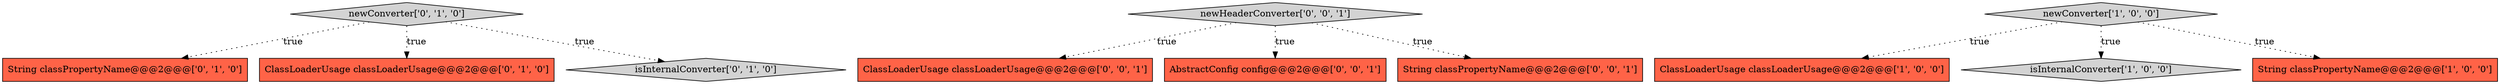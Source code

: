 digraph {
4 [style = filled, label = "String classPropertyName@@@2@@@['0', '1', '0']", fillcolor = tomato, shape = box image = "AAA0AAABBB2BBB"];
8 [style = filled, label = "newHeaderConverter['0', '0', '1']", fillcolor = lightgray, shape = diamond image = "AAA0AAABBB3BBB"];
3 [style = filled, label = "ClassLoaderUsage classLoaderUsage@@@2@@@['1', '0', '0']", fillcolor = tomato, shape = box image = "AAA0AAABBB1BBB"];
7 [style = filled, label = "ClassLoaderUsage classLoaderUsage@@@2@@@['0', '1', '0']", fillcolor = tomato, shape = box image = "AAA0AAABBB2BBB"];
10 [style = filled, label = "ClassLoaderUsage classLoaderUsage@@@2@@@['0', '0', '1']", fillcolor = tomato, shape = box image = "AAA0AAABBB3BBB"];
9 [style = filled, label = "AbstractConfig config@@@2@@@['0', '0', '1']", fillcolor = tomato, shape = box image = "AAA0AAABBB3BBB"];
6 [style = filled, label = "isInternalConverter['0', '1', '0']", fillcolor = lightgray, shape = diamond image = "AAA0AAABBB2BBB"];
11 [style = filled, label = "String classPropertyName@@@2@@@['0', '0', '1']", fillcolor = tomato, shape = box image = "AAA0AAABBB3BBB"];
2 [style = filled, label = "isInternalConverter['1', '0', '0']", fillcolor = lightgray, shape = diamond image = "AAA0AAABBB1BBB"];
5 [style = filled, label = "newConverter['0', '1', '0']", fillcolor = lightgray, shape = diamond image = "AAA0AAABBB2BBB"];
1 [style = filled, label = "String classPropertyName@@@2@@@['1', '0', '0']", fillcolor = tomato, shape = box image = "AAA0AAABBB1BBB"];
0 [style = filled, label = "newConverter['1', '0', '0']", fillcolor = lightgray, shape = diamond image = "AAA0AAABBB1BBB"];
0->2 [style = dotted, label="true"];
8->10 [style = dotted, label="true"];
5->6 [style = dotted, label="true"];
0->3 [style = dotted, label="true"];
8->11 [style = dotted, label="true"];
5->4 [style = dotted, label="true"];
0->1 [style = dotted, label="true"];
5->7 [style = dotted, label="true"];
8->9 [style = dotted, label="true"];
}
